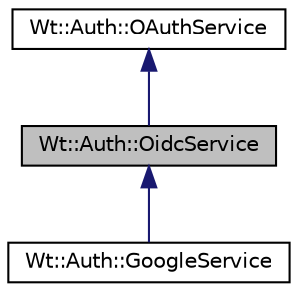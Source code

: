 digraph "Wt::Auth::OidcService"
{
 // LATEX_PDF_SIZE
  edge [fontname="Helvetica",fontsize="10",labelfontname="Helvetica",labelfontsize="10"];
  node [fontname="Helvetica",fontsize="10",shape=record];
  Node1 [label="Wt::Auth::OidcService",height=0.2,width=0.4,color="black", fillcolor="grey75", style="filled", fontcolor="black",tooltip="An OpenId Connect authentication service provider."];
  Node2 -> Node1 [dir="back",color="midnightblue",fontsize="10",style="solid",fontname="Helvetica"];
  Node2 [label="Wt::Auth::OAuthService",height=0.2,width=0.4,color="black", fillcolor="white", style="filled",URL="$classWt_1_1Auth_1_1OAuthService.html",tooltip="An OAuth authorization (and authentication) service provider."];
  Node1 -> Node3 [dir="back",color="midnightblue",fontsize="10",style="solid",fontname="Helvetica"];
  Node3 [label="Wt::Auth::GoogleService",height=0.2,width=0.4,color="black", fillcolor="white", style="filled",URL="$classWt_1_1Auth_1_1GoogleService.html",tooltip="OAuth service for Google as third-party authenticator."];
}
